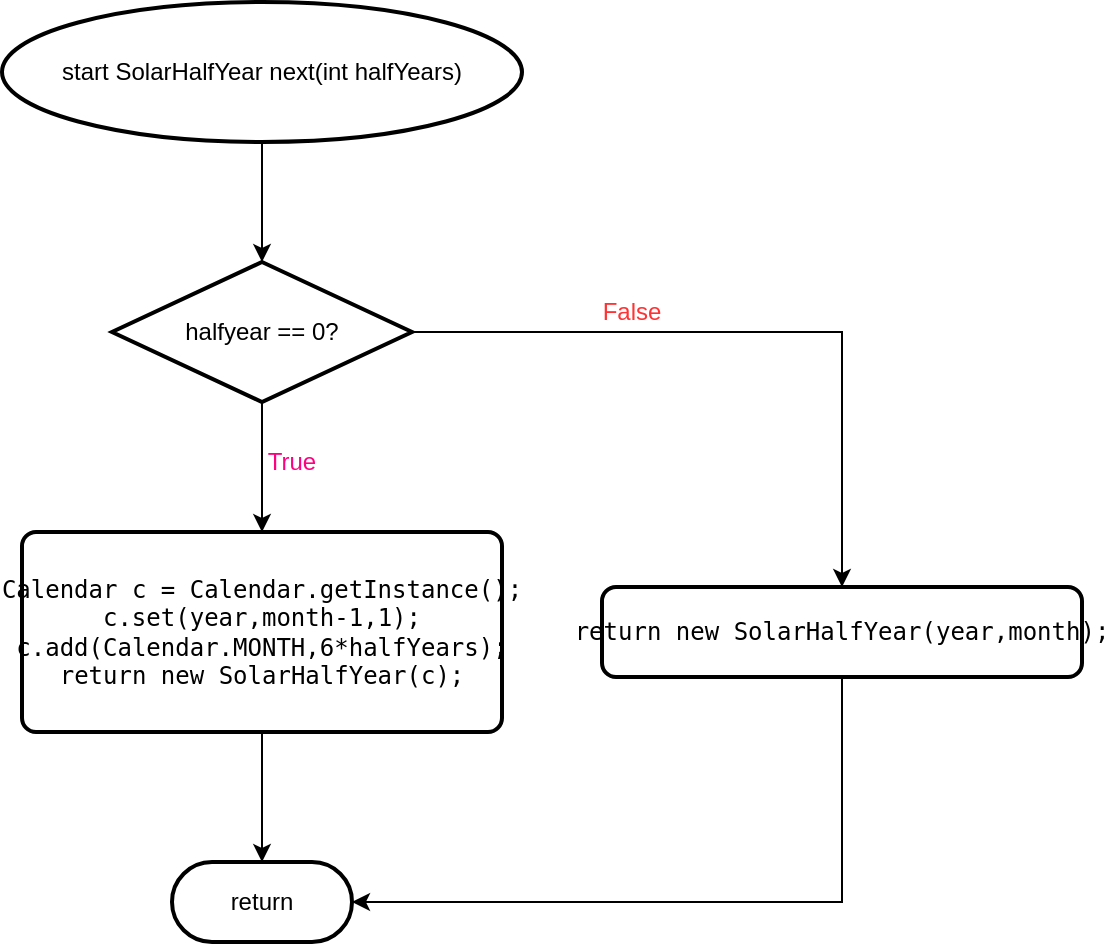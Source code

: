 <mxfile version="10.6.7" type="github"><diagram id="4AXlg6thP9l3MJOuUzFW" name="Page-1"><mxGraphModel dx="1169" dy="419" grid="1" gridSize="10" guides="1" tooltips="1" connect="1" arrows="1" fold="1" page="1" pageScale="1" pageWidth="827" pageHeight="1169" math="0" shadow="0"><root><mxCell id="0"/><mxCell id="1" parent="0"/><UserObject label="" true="" id="mwK2hwy5h0idvgVokt7J-9"><mxCell style="edgeStyle=orthogonalEdgeStyle;rounded=0;orthogonalLoop=1;jettySize=auto;html=1;exitX=0.5;exitY=1;exitDx=0;exitDy=0;exitPerimeter=0;entryX=0.5;entryY=0;entryDx=0;entryDy=0;" edge="1" parent="1" source="mwK2hwy5h0idvgVokt7J-1" target="mwK2hwy5h0idvgVokt7J-2"><mxGeometry relative="1" as="geometry"><Array as="points"><mxPoint x="350" y="250"/><mxPoint x="350" y="250"/></Array></mxGeometry></mxCell></UserObject><mxCell id="mwK2hwy5h0idvgVokt7J-12" style="edgeStyle=orthogonalEdgeStyle;rounded=0;orthogonalLoop=1;jettySize=auto;html=1;exitX=1;exitY=0.5;exitDx=0;exitDy=0;exitPerimeter=0;entryX=0.5;entryY=0;entryDx=0;entryDy=0;" edge="1" parent="1" source="mwK2hwy5h0idvgVokt7J-1" target="mwK2hwy5h0idvgVokt7J-3"><mxGeometry relative="1" as="geometry"/></mxCell><mxCell id="mwK2hwy5h0idvgVokt7J-1" value="halfyear == 0?" style="strokeWidth=2;html=1;shape=mxgraph.flowchart.decision;whiteSpace=wrap;" vertex="1" parent="1"><mxGeometry x="275" y="150" width="150" height="70" as="geometry"/></mxCell><mxCell id="mwK2hwy5h0idvgVokt7J-13" style="edgeStyle=orthogonalEdgeStyle;rounded=0;orthogonalLoop=1;jettySize=auto;html=1;exitX=0.5;exitY=1;exitDx=0;exitDy=0;entryX=0.5;entryY=0;entryDx=0;entryDy=0;" edge="1" parent="1" source="mwK2hwy5h0idvgVokt7J-2" target="mwK2hwy5h0idvgVokt7J-4"><mxGeometry relative="1" as="geometry"/></mxCell><mxCell id="mwK2hwy5h0idvgVokt7J-2" value="&lt;pre&gt;Calendar c = Calendar.&lt;span&gt;getInstance&lt;/span&gt;();&lt;br&gt;c.set(&lt;span&gt;year&lt;/span&gt;,&lt;span&gt;month&lt;/span&gt;-&lt;span&gt;1&lt;/span&gt;,&lt;span&gt;1&lt;/span&gt;);&lt;br&gt;c.add(Calendar.&lt;span&gt;MONTH&lt;/span&gt;,&lt;span&gt;6&lt;/span&gt;*halfYears);&lt;br&gt;&lt;span&gt;return new &lt;/span&gt;SolarHalfYear(c);&lt;/pre&gt;" style="rounded=1;whiteSpace=wrap;html=1;absoluteArcSize=1;arcSize=14;strokeWidth=2;" vertex="1" parent="1"><mxGeometry x="230" y="285" width="240" height="100" as="geometry"/></mxCell><mxCell id="mwK2hwy5h0idvgVokt7J-14" style="edgeStyle=orthogonalEdgeStyle;rounded=0;orthogonalLoop=1;jettySize=auto;html=1;exitX=0.5;exitY=1;exitDx=0;exitDy=0;entryX=1;entryY=0.5;entryDx=0;entryDy=0;" edge="1" parent="1" source="mwK2hwy5h0idvgVokt7J-3" target="mwK2hwy5h0idvgVokt7J-4"><mxGeometry relative="1" as="geometry"/></mxCell><mxCell id="mwK2hwy5h0idvgVokt7J-3" value="&lt;pre&gt;&lt;span&gt;return new &lt;/span&gt;SolarHalfYear(&lt;span&gt;year&lt;/span&gt;,&lt;span&gt;month&lt;/span&gt;);&lt;/pre&gt;" style="rounded=1;whiteSpace=wrap;html=1;absoluteArcSize=1;arcSize=14;strokeWidth=2;" vertex="1" parent="1"><mxGeometry x="520" y="312.5" width="240" height="45" as="geometry"/></mxCell><mxCell id="mwK2hwy5h0idvgVokt7J-4" value="return" style="rounded=1;whiteSpace=wrap;html=1;absoluteArcSize=1;arcSize=135;strokeWidth=2;" vertex="1" parent="1"><mxGeometry x="305" y="450" width="90" height="40" as="geometry"/></mxCell><mxCell id="mwK2hwy5h0idvgVokt7J-8" style="edgeStyle=orthogonalEdgeStyle;rounded=0;orthogonalLoop=1;jettySize=auto;html=1;entryX=0.5;entryY=0;entryDx=0;entryDy=0;entryPerimeter=0;" edge="1" parent="1" source="mwK2hwy5h0idvgVokt7J-6" target="mwK2hwy5h0idvgVokt7J-1"><mxGeometry relative="1" as="geometry"/></mxCell><mxCell id="mwK2hwy5h0idvgVokt7J-6" value="start&amp;nbsp;&lt;span&gt;SolarHalfYear next(&lt;/span&gt;&lt;span&gt;int &lt;/span&gt;&lt;span&gt;halfYears)&lt;/span&gt;" style="strokeWidth=2;html=1;shape=mxgraph.flowchart.start_2;whiteSpace=wrap;" vertex="1" parent="1"><mxGeometry x="220" y="20" width="260" height="70" as="geometry"/></mxCell><mxCell id="mwK2hwy5h0idvgVokt7J-15" value="&lt;font color=&quot;#ff0080&quot;&gt;True&lt;/font&gt;" style="text;html=1;strokeColor=none;fillColor=none;align=center;verticalAlign=middle;whiteSpace=wrap;rounded=0;" vertex="1" parent="1"><mxGeometry x="350" y="245" width="30" height="10" as="geometry"/></mxCell><mxCell id="mwK2hwy5h0idvgVokt7J-16" value="&lt;font color=&quot;#ff3333&quot;&gt;False&lt;/font&gt;" style="text;html=1;strokeColor=none;fillColor=none;align=center;verticalAlign=middle;whiteSpace=wrap;rounded=0;" vertex="1" parent="1"><mxGeometry x="520" y="170" width="30" height="10" as="geometry"/></mxCell></root></mxGraphModel></diagram></mxfile>